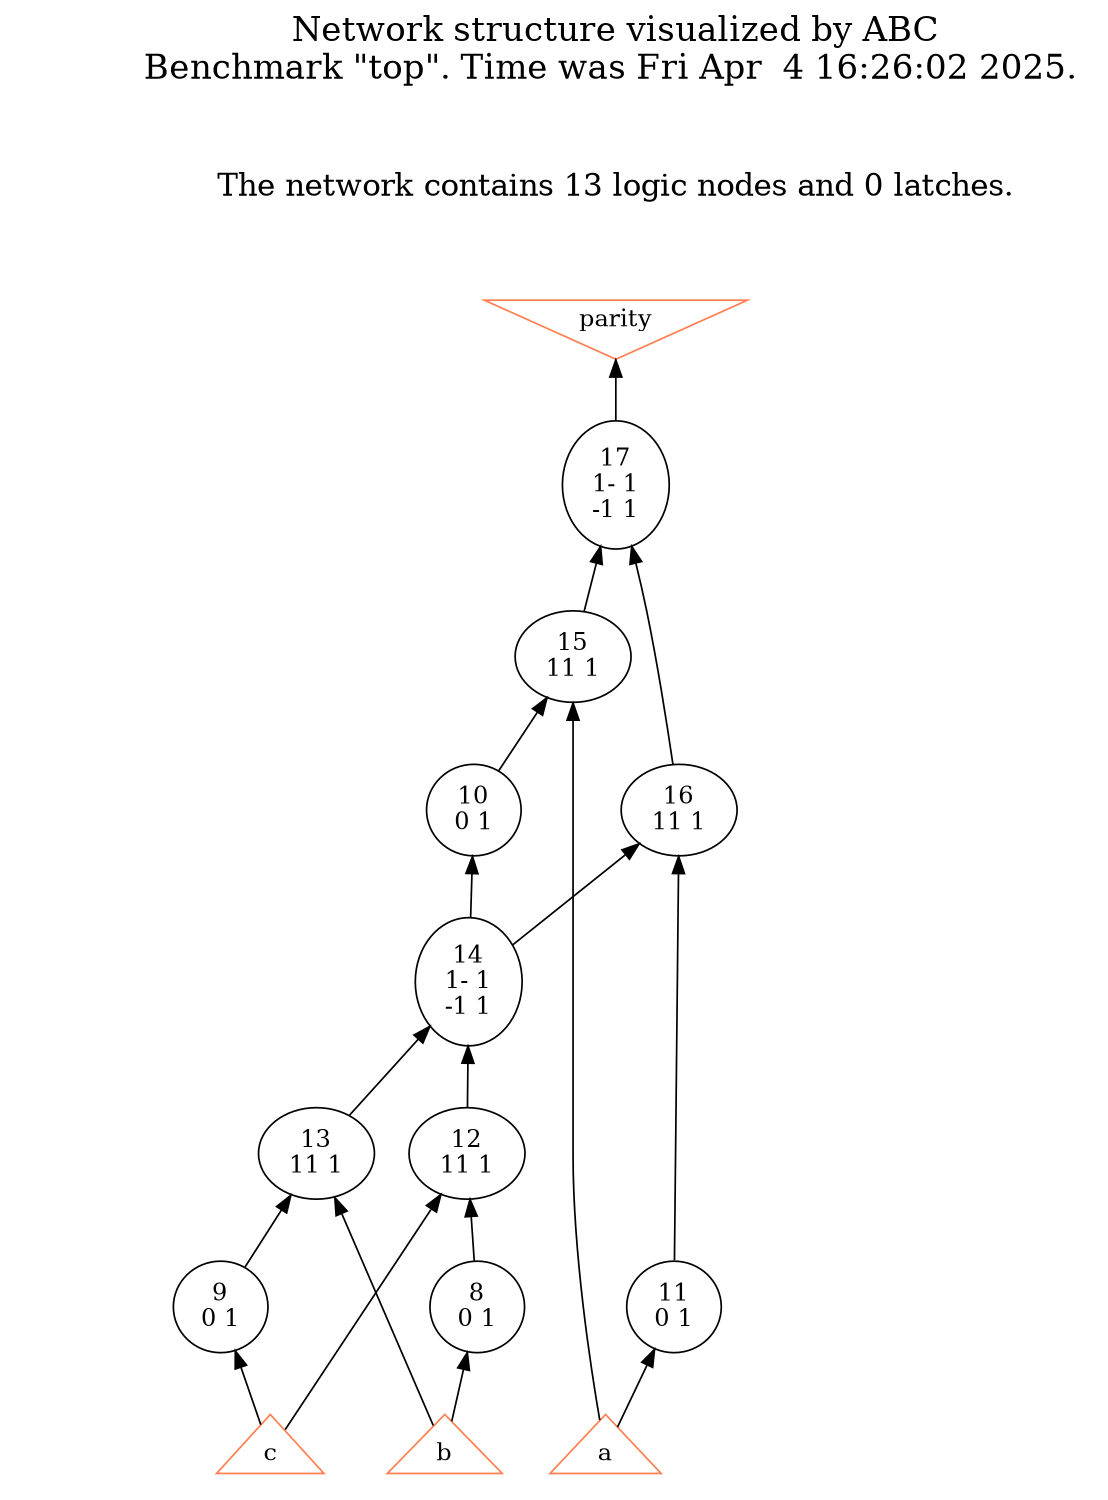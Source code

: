# Network structure generated by ABC

digraph network {
size = "7.5,10";
center = true;
edge [dir = back];

{
  node [shape = plaintext];
  edge [style = invis];
  LevelTitle1 [label=""];
  LevelTitle2 [label=""];
  Level7 [label = ""];
  Level6 [label = ""];
  Level5 [label = ""];
  Level4 [label = ""];
  Level3 [label = ""];
  Level2 [label = ""];
  Level1 [label = ""];
  Level0 [label = ""];
  LevelTitle1 ->  LevelTitle2 ->  Level7 ->  Level6 ->  Level5 ->  Level4 ->  Level3 ->  Level2 ->  Level1 ->  Level0;
}

{
  rank = same;
  LevelTitle1;
  title1 [shape=plaintext,
          fontsize=20,
          fontname = "Times-Roman",
          label="Network structure visualized by ABC\nBenchmark \"top\". Time was Fri Apr  4 16:26:02 2025. "
         ];
}

{
  rank = same;
  LevelTitle2;
  title2 [shape=plaintext,
          fontsize=18,
          fontname = "Times-Roman",
          label="The network contains 13 logic nodes and 0 latches.\n"
         ];
}

{
  rank = same;
  Level7;
  Node4 [label = "parity", shape = invtriangle, color = coral, fillcolor = coral];
}

{
  rank = same;
  Level6;
  Node17 [label = "17\n1- 1\n-1 1", shape = ellipse];
}

{
  rank = same;
  Level5;
  Node15 [label = "15\n11 1", shape = ellipse];
}

{
  rank = same;
  Level4;
  Node10 [label = "10\n0 1", shape = ellipse];
  Node16 [label = "16\n11 1", shape = ellipse];
}

{
  rank = same;
  Level3;
  Node14 [label = "14\n1- 1\n-1 1", shape = ellipse];
}

{
  rank = same;
  Level2;
  Node12 [label = "12\n11 1", shape = ellipse];
  Node13 [label = "13\n11 1", shape = ellipse];
}

{
  rank = same;
  Level1;
  Node8 [label = "8\n0 1", shape = ellipse];
  Node9 [label = "9\n0 1", shape = ellipse];
  Node11 [label = "11\n0 1", shape = ellipse];
}

{
  rank = same;
  Level0;
  Node1 [label = "a", shape = triangle, color = coral, fillcolor = coral];
  Node2 [label = "b", shape = triangle, color = coral, fillcolor = coral];
  Node3 [label = "c", shape = triangle, color = coral, fillcolor = coral];
}

title1 -> title2 [style = invis];
title2 -> Node4 [style = invis];
Node4 -> Node17 [style = solid];
Node8 -> Node2 [style = solid];
Node9 -> Node3 [style = solid];
Node10 -> Node14 [style = solid];
Node11 -> Node1 [style = solid];
Node12 -> Node3 [style = solid];
Node12 -> Node8 [style = solid];
Node13 -> Node9 [style = solid];
Node13 -> Node2 [style = solid];
Node14 -> Node12 [style = solid];
Node14 -> Node13 [style = solid];
Node15 -> Node1 [style = solid];
Node15 -> Node10 [style = solid];
Node16 -> Node11 [style = solid];
Node16 -> Node14 [style = solid];
Node17 -> Node15 [style = solid];
Node17 -> Node16 [style = solid];
}

